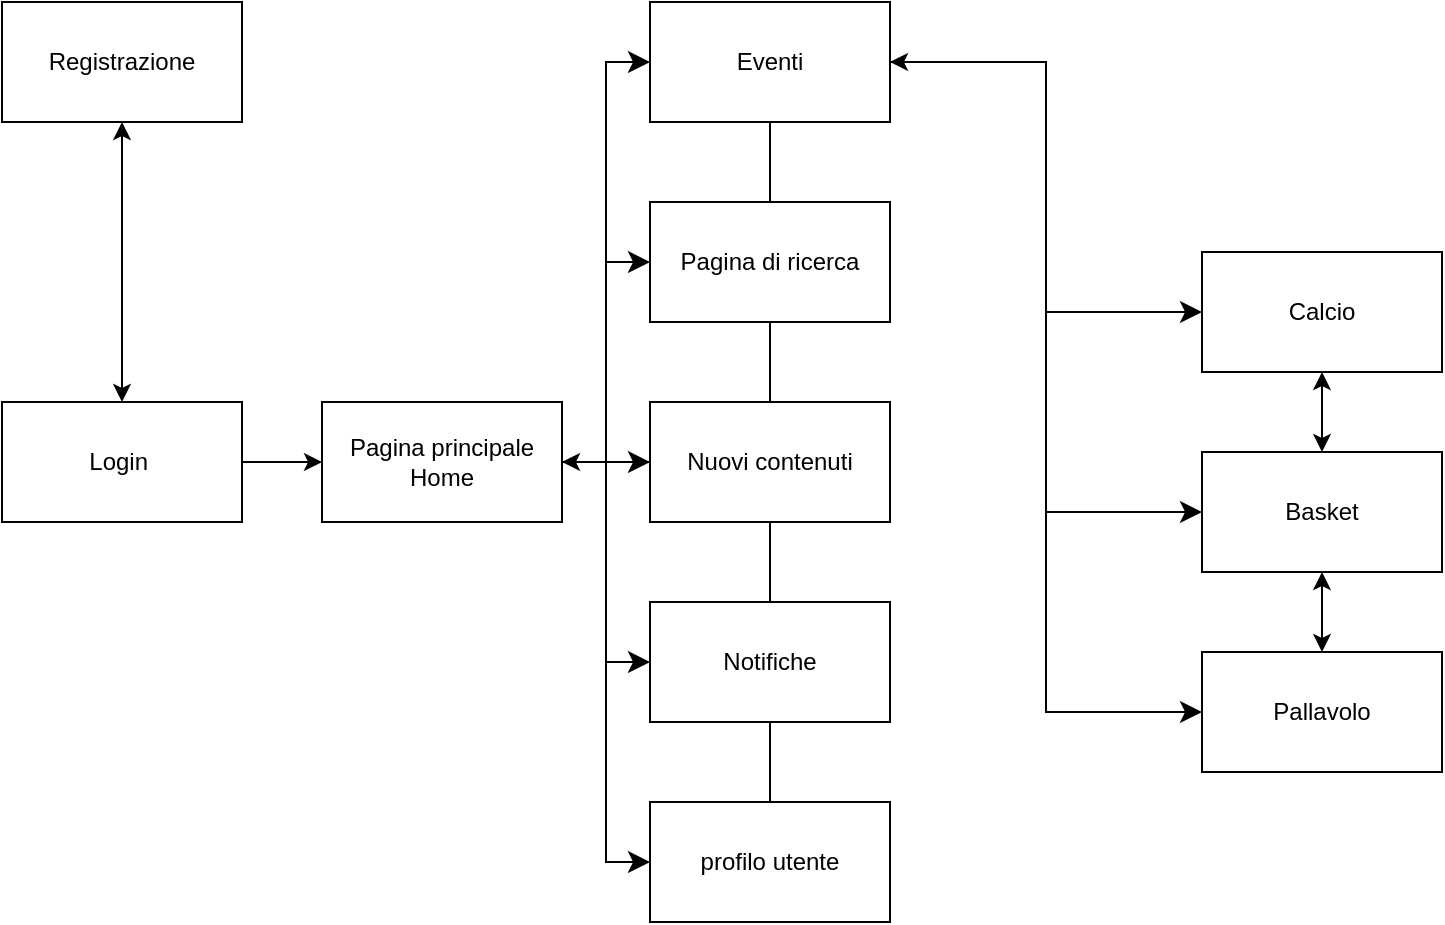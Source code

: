 <mxfile version="20.7.3" type="device"><diagram id="bRXGFP_qYUWt_WoxmpvL" name="Pagina-1"><mxGraphModel dx="1420" dy="782" grid="1" gridSize="10" guides="1" tooltips="1" connect="1" arrows="1" fold="1" page="1" pageScale="1" pageWidth="827" pageHeight="1169" math="0" shadow="0"><root><mxCell id="0"/><mxCell id="1" parent="0"/><mxCell id="1s7Jr_suoHM_YC7YjcW5-1" value="&lt;font style=&quot;vertical-align: inherit;&quot;&gt;&lt;font style=&quot;vertical-align: inherit;&quot;&gt;Login&amp;nbsp;&lt;/font&gt;&lt;/font&gt;" style="rounded=0;whiteSpace=wrap;html=1;fillColor=#FFFFFF;" parent="1" vertex="1"><mxGeometry x="30" y="400" width="120" height="60" as="geometry"/></mxCell><mxCell id="1s7Jr_suoHM_YC7YjcW5-2" value="&lt;font style=&quot;vertical-align: inherit;&quot;&gt;&lt;font style=&quot;vertical-align: inherit;&quot;&gt;Pagina principale&lt;br&gt;Home&lt;br&gt;&lt;/font&gt;&lt;/font&gt;" style="rounded=0;whiteSpace=wrap;html=1;fillColor=#FFFFFF;" parent="1" vertex="1"><mxGeometry x="190" y="400" width="120" height="60" as="geometry"/></mxCell><mxCell id="1s7Jr_suoHM_YC7YjcW5-3" value="&lt;font style=&quot;vertical-align: inherit;&quot;&gt;&lt;font style=&quot;vertical-align: inherit;&quot;&gt;&lt;font style=&quot;vertical-align: inherit;&quot;&gt;&lt;font style=&quot;vertical-align: inherit;&quot;&gt;Registrazione&lt;/font&gt;&lt;/font&gt;&lt;/font&gt;&lt;/font&gt;" style="rounded=0;whiteSpace=wrap;html=1;fillColor=#FFFFFF;shadow=0;" parent="1" vertex="1"><mxGeometry x="30" y="200" width="120" height="60" as="geometry"/></mxCell><mxCell id="1s7Jr_suoHM_YC7YjcW5-4" value="&lt;font style=&quot;vertical-align: inherit;&quot;&gt;&lt;font style=&quot;vertical-align: inherit;&quot;&gt;Eventi&lt;/font&gt;&lt;/font&gt;" style="rounded=0;whiteSpace=wrap;html=1;fillColor=#FFFFFF;" parent="1" vertex="1"><mxGeometry x="354" y="200" width="120" height="60" as="geometry"/></mxCell><mxCell id="1s7Jr_suoHM_YC7YjcW5-5" value="&lt;font style=&quot;vertical-align: inherit;&quot;&gt;&lt;font style=&quot;vertical-align: inherit;&quot;&gt;Pagina di ricerca&lt;/font&gt;&lt;/font&gt;" style="rounded=0;whiteSpace=wrap;html=1;fillColor=#FFFFFF;" parent="1" vertex="1"><mxGeometry x="354" y="300" width="120" height="60" as="geometry"/></mxCell><mxCell id="1s7Jr_suoHM_YC7YjcW5-6" value="&lt;font style=&quot;vertical-align: inherit;&quot;&gt;&lt;font style=&quot;vertical-align: inherit;&quot;&gt;Nuovi contenuti&lt;/font&gt;&lt;/font&gt;" style="rounded=0;whiteSpace=wrap;html=1;fillColor=#FFFFFF;" parent="1" vertex="1"><mxGeometry x="354" y="400" width="120" height="60" as="geometry"/></mxCell><mxCell id="1s7Jr_suoHM_YC7YjcW5-7" value="&lt;font style=&quot;vertical-align: inherit;&quot;&gt;&lt;font style=&quot;vertical-align: inherit;&quot;&gt;Notifiche&lt;/font&gt;&lt;/font&gt;" style="rounded=0;whiteSpace=wrap;html=1;fillColor=#FFFFFF;" parent="1" vertex="1"><mxGeometry x="354" y="500" width="120" height="60" as="geometry"/></mxCell><mxCell id="1s7Jr_suoHM_YC7YjcW5-8" value="&lt;font style=&quot;vertical-align: inherit;&quot;&gt;&lt;font style=&quot;vertical-align: inherit;&quot;&gt;profilo utente&lt;/font&gt;&lt;/font&gt;" style="rounded=0;whiteSpace=wrap;html=1;fillColor=#FFFFFF;" parent="1" vertex="1"><mxGeometry x="354" y="600" width="120" height="60" as="geometry"/></mxCell><mxCell id="1s7Jr_suoHM_YC7YjcW5-9" value="Pallavolo" style="rounded=0;whiteSpace=wrap;html=1;fillColor=#FFFFFF;" parent="1" vertex="1"><mxGeometry x="630" y="525" width="120" height="60" as="geometry"/></mxCell><mxCell id="1s7Jr_suoHM_YC7YjcW5-10" value="Basket" style="rounded=0;whiteSpace=wrap;html=1;fillColor=#FFFFFF;" parent="1" vertex="1"><mxGeometry x="630" y="425" width="120" height="60" as="geometry"/></mxCell><mxCell id="1s7Jr_suoHM_YC7YjcW5-11" value="Calcio" style="rounded=0;whiteSpace=wrap;html=1;fillColor=#FFFFFF;" parent="1" vertex="1"><mxGeometry x="630" y="325" width="120" height="60" as="geometry"/></mxCell><mxCell id="1s7Jr_suoHM_YC7YjcW5-13" value="" style="endArrow=classic;html=1;rounded=0;entryX=0;entryY=0.5;entryDx=0;entryDy=0;" parent="1" target="1s7Jr_suoHM_YC7YjcW5-2" edge="1"><mxGeometry width="50" height="50" relative="1" as="geometry"><mxPoint x="150" y="430" as="sourcePoint"/><mxPoint x="200" y="380" as="targetPoint"/></mxGeometry></mxCell><mxCell id="1s7Jr_suoHM_YC7YjcW5-17" value="" style="edgeStyle=elbowEdgeStyle;elbow=horizontal;endArrow=classic;html=1;curved=0;rounded=0;endSize=8;startSize=8;entryX=0;entryY=0.5;entryDx=0;entryDy=0;" parent="1" target="1s7Jr_suoHM_YC7YjcW5-6" edge="1"><mxGeometry width="50" height="50" relative="1" as="geometry"><mxPoint x="310" y="430" as="sourcePoint"/><mxPoint x="350" y="390" as="targetPoint"/></mxGeometry></mxCell><mxCell id="1s7Jr_suoHM_YC7YjcW5-18" value="" style="edgeStyle=elbowEdgeStyle;elbow=horizontal;endArrow=classic;html=1;curved=0;rounded=0;endSize=8;startSize=8;entryX=0;entryY=0.5;entryDx=0;entryDy=0;" parent="1" target="1s7Jr_suoHM_YC7YjcW5-5" edge="1"><mxGeometry width="50" height="50" relative="1" as="geometry"><mxPoint x="310" y="430" as="sourcePoint"/><mxPoint x="360" y="380" as="targetPoint"/></mxGeometry></mxCell><mxCell id="1s7Jr_suoHM_YC7YjcW5-19" value="" style="edgeStyle=elbowEdgeStyle;elbow=horizontal;endArrow=classic;html=1;curved=0;rounded=0;endSize=8;startSize=8;entryX=0;entryY=0.5;entryDx=0;entryDy=0;" parent="1" target="1s7Jr_suoHM_YC7YjcW5-4" edge="1"><mxGeometry width="50" height="50" relative="1" as="geometry"><mxPoint x="310" y="430" as="sourcePoint"/><mxPoint x="360" y="380" as="targetPoint"/></mxGeometry></mxCell><mxCell id="1s7Jr_suoHM_YC7YjcW5-20" value="" style="edgeStyle=elbowEdgeStyle;elbow=horizontal;endArrow=classic;html=1;curved=0;rounded=0;endSize=8;startSize=8;entryX=0;entryY=0.5;entryDx=0;entryDy=0;" parent="1" target="1s7Jr_suoHM_YC7YjcW5-7" edge="1"><mxGeometry width="50" height="50" relative="1" as="geometry"><mxPoint x="310" y="430" as="sourcePoint"/><mxPoint x="360" y="380" as="targetPoint"/></mxGeometry></mxCell><mxCell id="1s7Jr_suoHM_YC7YjcW5-22" value="" style="edgeStyle=elbowEdgeStyle;elbow=horizontal;endArrow=classic;html=1;curved=0;rounded=0;endSize=8;startSize=8;entryX=0;entryY=0.5;entryDx=0;entryDy=0;" parent="1" target="1s7Jr_suoHM_YC7YjcW5-8" edge="1"><mxGeometry width="50" height="50" relative="1" as="geometry"><mxPoint x="310" y="430" as="sourcePoint"/><mxPoint x="360" y="380" as="targetPoint"/></mxGeometry></mxCell><mxCell id="1s7Jr_suoHM_YC7YjcW5-23" value="" style="endArrow=classic;startArrow=classic;html=1;rounded=0;entryX=0.5;entryY=1;entryDx=0;entryDy=0;exitX=0.5;exitY=0;exitDx=0;exitDy=0;" parent="1" source="1s7Jr_suoHM_YC7YjcW5-1" target="1s7Jr_suoHM_YC7YjcW5-3" edge="1"><mxGeometry width="50" height="50" relative="1" as="geometry"><mxPoint x="90" y="400" as="sourcePoint"/><mxPoint x="140" y="350" as="targetPoint"/></mxGeometry></mxCell><mxCell id="1s7Jr_suoHM_YC7YjcW5-26" value="" style="edgeStyle=elbowEdgeStyle;elbow=horizontal;endArrow=classic;html=1;curved=0;rounded=0;endSize=8;startSize=8;entryX=0;entryY=0.5;entryDx=0;entryDy=0;exitX=1;exitY=0.5;exitDx=0;exitDy=0;" parent="1" source="1s7Jr_suoHM_YC7YjcW5-4" target="1s7Jr_suoHM_YC7YjcW5-10" edge="1"><mxGeometry width="50" height="50" relative="1" as="geometry"><mxPoint x="480" y="190" as="sourcePoint"/><mxPoint x="530" y="140" as="targetPoint"/></mxGeometry></mxCell><mxCell id="1s7Jr_suoHM_YC7YjcW5-28" value="" style="edgeStyle=elbowEdgeStyle;elbow=horizontal;endArrow=classic;html=1;curved=0;rounded=0;endSize=8;startSize=8;entryX=0;entryY=0.5;entryDx=0;entryDy=0;" parent="1" target="1s7Jr_suoHM_YC7YjcW5-9" edge="1"><mxGeometry width="50" height="50" relative="1" as="geometry"><mxPoint x="474" y="230" as="sourcePoint"/><mxPoint x="524" y="180" as="targetPoint"/></mxGeometry></mxCell><mxCell id="1s7Jr_suoHM_YC7YjcW5-29" value="" style="edgeStyle=elbowEdgeStyle;elbow=horizontal;endArrow=classic;html=1;curved=0;rounded=0;endSize=8;startSize=8;entryX=0;entryY=0.5;entryDx=0;entryDy=0;" parent="1" target="1s7Jr_suoHM_YC7YjcW5-11" edge="1"><mxGeometry width="50" height="50" relative="1" as="geometry"><mxPoint x="474" y="230" as="sourcePoint"/><mxPoint x="524" y="180" as="targetPoint"/></mxGeometry></mxCell><mxCell id="1s7Jr_suoHM_YC7YjcW5-31" value="" style="endArrow=none;html=1;rounded=0;entryX=0.5;entryY=1;entryDx=0;entryDy=0;" parent="1" target="1s7Jr_suoHM_YC7YjcW5-4" edge="1"><mxGeometry width="50" height="50" relative="1" as="geometry"><mxPoint x="414" y="300" as="sourcePoint"/><mxPoint x="464" y="250" as="targetPoint"/></mxGeometry></mxCell><mxCell id="1s7Jr_suoHM_YC7YjcW5-32" value="" style="endArrow=none;html=1;rounded=0;entryX=0.5;entryY=1;entryDx=0;entryDy=0;exitX=0.5;exitY=0;exitDx=0;exitDy=0;" parent="1" source="1s7Jr_suoHM_YC7YjcW5-6" target="1s7Jr_suoHM_YC7YjcW5-5" edge="1"><mxGeometry width="50" height="50" relative="1" as="geometry"><mxPoint x="410" y="400" as="sourcePoint"/><mxPoint x="460" y="350" as="targetPoint"/></mxGeometry></mxCell><mxCell id="1s7Jr_suoHM_YC7YjcW5-33" value="" style="endArrow=none;html=1;rounded=0;entryX=0.5;entryY=1;entryDx=0;entryDy=0;" parent="1" target="1s7Jr_suoHM_YC7YjcW5-6" edge="1"><mxGeometry width="50" height="50" relative="1" as="geometry"><mxPoint x="414" y="500" as="sourcePoint"/><mxPoint x="464" y="450" as="targetPoint"/></mxGeometry></mxCell><mxCell id="1s7Jr_suoHM_YC7YjcW5-34" value="" style="endArrow=none;html=1;rounded=0;entryX=0.5;entryY=1;entryDx=0;entryDy=0;" parent="1" target="1s7Jr_suoHM_YC7YjcW5-7" edge="1"><mxGeometry width="50" height="50" relative="1" as="geometry"><mxPoint x="414" y="600" as="sourcePoint"/><mxPoint x="464" y="550" as="targetPoint"/></mxGeometry></mxCell><mxCell id="1s7Jr_suoHM_YC7YjcW5-35" value="" style="endArrow=classic;startArrow=classic;html=1;rounded=0;entryX=0.5;entryY=1;entryDx=0;entryDy=0;" parent="1" target="1s7Jr_suoHM_YC7YjcW5-11" edge="1"><mxGeometry width="50" height="50" relative="1" as="geometry"><mxPoint x="690" y="425" as="sourcePoint"/><mxPoint x="740" y="375" as="targetPoint"/></mxGeometry></mxCell><mxCell id="1s7Jr_suoHM_YC7YjcW5-36" value="" style="endArrow=classic;startArrow=classic;html=1;rounded=0;entryX=0.5;entryY=1;entryDx=0;entryDy=0;" parent="1" target="1s7Jr_suoHM_YC7YjcW5-10" edge="1"><mxGeometry width="50" height="50" relative="1" as="geometry"><mxPoint x="690" y="525" as="sourcePoint"/><mxPoint x="740" y="475" as="targetPoint"/></mxGeometry></mxCell><mxCell id="1s7Jr_suoHM_YC7YjcW5-37" value="" style="endArrow=classic;html=1;rounded=0;entryX=1;entryY=0.5;entryDx=0;entryDy=0;" parent="1" target="1s7Jr_suoHM_YC7YjcW5-4" edge="1"><mxGeometry width="50" height="50" relative="1" as="geometry"><mxPoint x="530" y="230" as="sourcePoint"/><mxPoint x="580" y="180" as="targetPoint"/></mxGeometry></mxCell><mxCell id="1s7Jr_suoHM_YC7YjcW5-38" value="" style="endArrow=classic;html=1;rounded=0;entryX=1;entryY=0.5;entryDx=0;entryDy=0;" parent="1" target="1s7Jr_suoHM_YC7YjcW5-2" edge="1"><mxGeometry width="50" height="50" relative="1" as="geometry"><mxPoint x="354" y="430" as="sourcePoint"/><mxPoint x="404" y="380" as="targetPoint"/></mxGeometry></mxCell></root></mxGraphModel></diagram></mxfile>